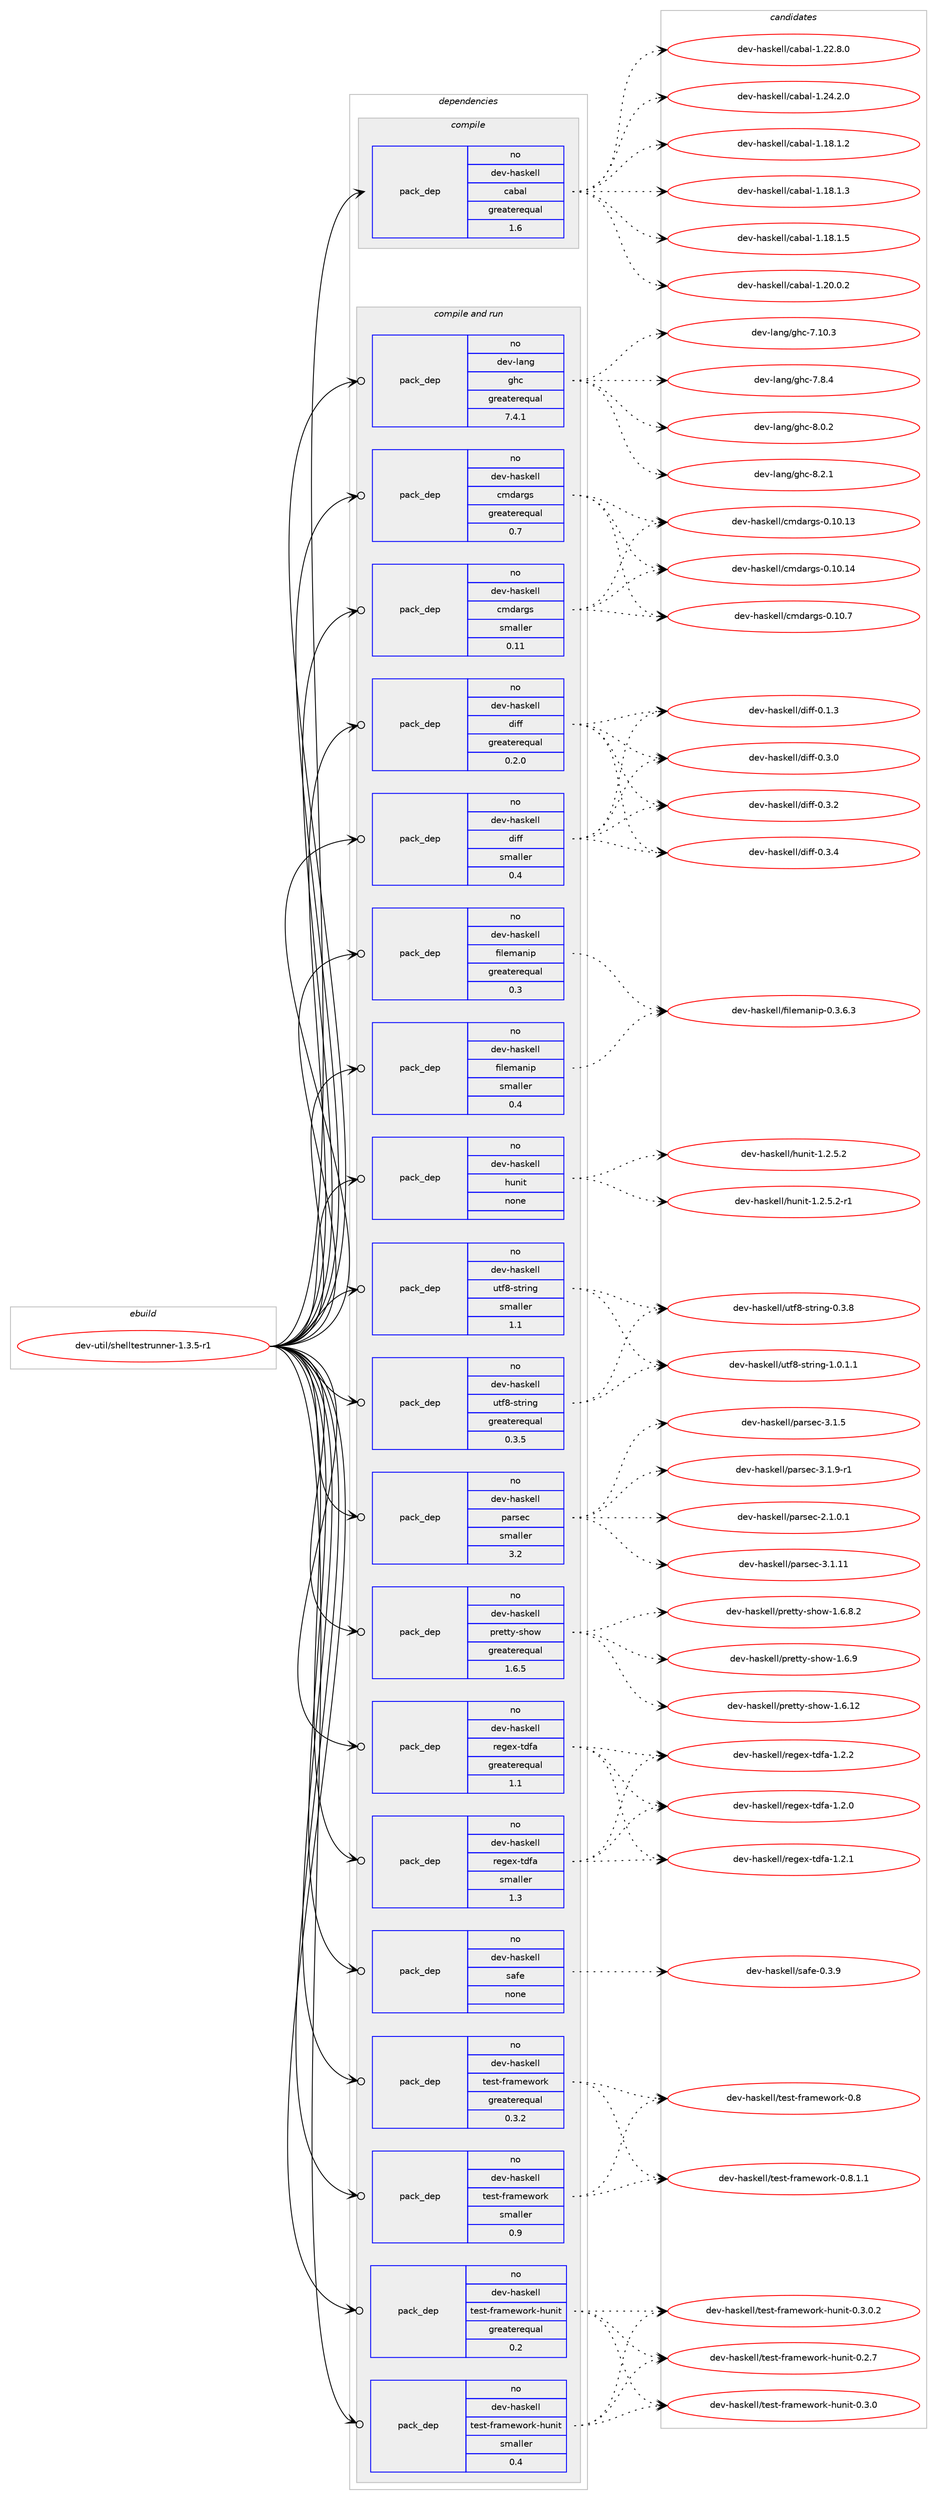 digraph prolog {

# *************
# Graph options
# *************

newrank=true;
concentrate=true;
compound=true;
graph [rankdir=LR,fontname=Helvetica,fontsize=10,ranksep=1.5];#, ranksep=2.5, nodesep=0.2];
edge  [arrowhead=vee];
node  [fontname=Helvetica,fontsize=10];

# **********
# The ebuild
# **********

subgraph cluster_leftcol {
color=gray;
rank=same;
label=<<i>ebuild</i>>;
id [label="dev-util/shelltestrunner-1.3.5-r1", color=red, width=4, href="../dev-util/shelltestrunner-1.3.5-r1.svg"];
}

# ****************
# The dependencies
# ****************

subgraph cluster_midcol {
color=gray;
label=<<i>dependencies</i>>;
subgraph cluster_compile {
fillcolor="#eeeeee";
style=filled;
label=<<i>compile</i>>;
subgraph pack205671 {
dependency288744 [label=<<TABLE BORDER="0" CELLBORDER="1" CELLSPACING="0" CELLPADDING="4" WIDTH="220"><TR><TD ROWSPAN="6" CELLPADDING="30">pack_dep</TD></TR><TR><TD WIDTH="110">no</TD></TR><TR><TD>dev-haskell</TD></TR><TR><TD>cabal</TD></TR><TR><TD>greaterequal</TD></TR><TR><TD>1.6</TD></TR></TABLE>>, shape=none, color=blue];
}
id:e -> dependency288744:w [weight=20,style="solid",arrowhead="vee"];
}
subgraph cluster_compileandrun {
fillcolor="#eeeeee";
style=filled;
label=<<i>compile and run</i>>;
subgraph pack205672 {
dependency288745 [label=<<TABLE BORDER="0" CELLBORDER="1" CELLSPACING="0" CELLPADDING="4" WIDTH="220"><TR><TD ROWSPAN="6" CELLPADDING="30">pack_dep</TD></TR><TR><TD WIDTH="110">no</TD></TR><TR><TD>dev-haskell</TD></TR><TR><TD>cmdargs</TD></TR><TR><TD>greaterequal</TD></TR><TR><TD>0.7</TD></TR></TABLE>>, shape=none, color=blue];
}
id:e -> dependency288745:w [weight=20,style="solid",arrowhead="odotvee"];
subgraph pack205673 {
dependency288746 [label=<<TABLE BORDER="0" CELLBORDER="1" CELLSPACING="0" CELLPADDING="4" WIDTH="220"><TR><TD ROWSPAN="6" CELLPADDING="30">pack_dep</TD></TR><TR><TD WIDTH="110">no</TD></TR><TR><TD>dev-haskell</TD></TR><TR><TD>cmdargs</TD></TR><TR><TD>smaller</TD></TR><TR><TD>0.11</TD></TR></TABLE>>, shape=none, color=blue];
}
id:e -> dependency288746:w [weight=20,style="solid",arrowhead="odotvee"];
subgraph pack205674 {
dependency288747 [label=<<TABLE BORDER="0" CELLBORDER="1" CELLSPACING="0" CELLPADDING="4" WIDTH="220"><TR><TD ROWSPAN="6" CELLPADDING="30">pack_dep</TD></TR><TR><TD WIDTH="110">no</TD></TR><TR><TD>dev-haskell</TD></TR><TR><TD>diff</TD></TR><TR><TD>greaterequal</TD></TR><TR><TD>0.2.0</TD></TR></TABLE>>, shape=none, color=blue];
}
id:e -> dependency288747:w [weight=20,style="solid",arrowhead="odotvee"];
subgraph pack205675 {
dependency288748 [label=<<TABLE BORDER="0" CELLBORDER="1" CELLSPACING="0" CELLPADDING="4" WIDTH="220"><TR><TD ROWSPAN="6" CELLPADDING="30">pack_dep</TD></TR><TR><TD WIDTH="110">no</TD></TR><TR><TD>dev-haskell</TD></TR><TR><TD>diff</TD></TR><TR><TD>smaller</TD></TR><TR><TD>0.4</TD></TR></TABLE>>, shape=none, color=blue];
}
id:e -> dependency288748:w [weight=20,style="solid",arrowhead="odotvee"];
subgraph pack205676 {
dependency288749 [label=<<TABLE BORDER="0" CELLBORDER="1" CELLSPACING="0" CELLPADDING="4" WIDTH="220"><TR><TD ROWSPAN="6" CELLPADDING="30">pack_dep</TD></TR><TR><TD WIDTH="110">no</TD></TR><TR><TD>dev-haskell</TD></TR><TR><TD>filemanip</TD></TR><TR><TD>greaterequal</TD></TR><TR><TD>0.3</TD></TR></TABLE>>, shape=none, color=blue];
}
id:e -> dependency288749:w [weight=20,style="solid",arrowhead="odotvee"];
subgraph pack205677 {
dependency288750 [label=<<TABLE BORDER="0" CELLBORDER="1" CELLSPACING="0" CELLPADDING="4" WIDTH="220"><TR><TD ROWSPAN="6" CELLPADDING="30">pack_dep</TD></TR><TR><TD WIDTH="110">no</TD></TR><TR><TD>dev-haskell</TD></TR><TR><TD>filemanip</TD></TR><TR><TD>smaller</TD></TR><TR><TD>0.4</TD></TR></TABLE>>, shape=none, color=blue];
}
id:e -> dependency288750:w [weight=20,style="solid",arrowhead="odotvee"];
subgraph pack205678 {
dependency288751 [label=<<TABLE BORDER="0" CELLBORDER="1" CELLSPACING="0" CELLPADDING="4" WIDTH="220"><TR><TD ROWSPAN="6" CELLPADDING="30">pack_dep</TD></TR><TR><TD WIDTH="110">no</TD></TR><TR><TD>dev-haskell</TD></TR><TR><TD>hunit</TD></TR><TR><TD>none</TD></TR><TR><TD></TD></TR></TABLE>>, shape=none, color=blue];
}
id:e -> dependency288751:w [weight=20,style="solid",arrowhead="odotvee"];
subgraph pack205679 {
dependency288752 [label=<<TABLE BORDER="0" CELLBORDER="1" CELLSPACING="0" CELLPADDING="4" WIDTH="220"><TR><TD ROWSPAN="6" CELLPADDING="30">pack_dep</TD></TR><TR><TD WIDTH="110">no</TD></TR><TR><TD>dev-haskell</TD></TR><TR><TD>parsec</TD></TR><TR><TD>smaller</TD></TR><TR><TD>3.2</TD></TR></TABLE>>, shape=none, color=blue];
}
id:e -> dependency288752:w [weight=20,style="solid",arrowhead="odotvee"];
subgraph pack205680 {
dependency288753 [label=<<TABLE BORDER="0" CELLBORDER="1" CELLSPACING="0" CELLPADDING="4" WIDTH="220"><TR><TD ROWSPAN="6" CELLPADDING="30">pack_dep</TD></TR><TR><TD WIDTH="110">no</TD></TR><TR><TD>dev-haskell</TD></TR><TR><TD>pretty-show</TD></TR><TR><TD>greaterequal</TD></TR><TR><TD>1.6.5</TD></TR></TABLE>>, shape=none, color=blue];
}
id:e -> dependency288753:w [weight=20,style="solid",arrowhead="odotvee"];
subgraph pack205681 {
dependency288754 [label=<<TABLE BORDER="0" CELLBORDER="1" CELLSPACING="0" CELLPADDING="4" WIDTH="220"><TR><TD ROWSPAN="6" CELLPADDING="30">pack_dep</TD></TR><TR><TD WIDTH="110">no</TD></TR><TR><TD>dev-haskell</TD></TR><TR><TD>regex-tdfa</TD></TR><TR><TD>greaterequal</TD></TR><TR><TD>1.1</TD></TR></TABLE>>, shape=none, color=blue];
}
id:e -> dependency288754:w [weight=20,style="solid",arrowhead="odotvee"];
subgraph pack205682 {
dependency288755 [label=<<TABLE BORDER="0" CELLBORDER="1" CELLSPACING="0" CELLPADDING="4" WIDTH="220"><TR><TD ROWSPAN="6" CELLPADDING="30">pack_dep</TD></TR><TR><TD WIDTH="110">no</TD></TR><TR><TD>dev-haskell</TD></TR><TR><TD>regex-tdfa</TD></TR><TR><TD>smaller</TD></TR><TR><TD>1.3</TD></TR></TABLE>>, shape=none, color=blue];
}
id:e -> dependency288755:w [weight=20,style="solid",arrowhead="odotvee"];
subgraph pack205683 {
dependency288756 [label=<<TABLE BORDER="0" CELLBORDER="1" CELLSPACING="0" CELLPADDING="4" WIDTH="220"><TR><TD ROWSPAN="6" CELLPADDING="30">pack_dep</TD></TR><TR><TD WIDTH="110">no</TD></TR><TR><TD>dev-haskell</TD></TR><TR><TD>safe</TD></TR><TR><TD>none</TD></TR><TR><TD></TD></TR></TABLE>>, shape=none, color=blue];
}
id:e -> dependency288756:w [weight=20,style="solid",arrowhead="odotvee"];
subgraph pack205684 {
dependency288757 [label=<<TABLE BORDER="0" CELLBORDER="1" CELLSPACING="0" CELLPADDING="4" WIDTH="220"><TR><TD ROWSPAN="6" CELLPADDING="30">pack_dep</TD></TR><TR><TD WIDTH="110">no</TD></TR><TR><TD>dev-haskell</TD></TR><TR><TD>test-framework</TD></TR><TR><TD>greaterequal</TD></TR><TR><TD>0.3.2</TD></TR></TABLE>>, shape=none, color=blue];
}
id:e -> dependency288757:w [weight=20,style="solid",arrowhead="odotvee"];
subgraph pack205685 {
dependency288758 [label=<<TABLE BORDER="0" CELLBORDER="1" CELLSPACING="0" CELLPADDING="4" WIDTH="220"><TR><TD ROWSPAN="6" CELLPADDING="30">pack_dep</TD></TR><TR><TD WIDTH="110">no</TD></TR><TR><TD>dev-haskell</TD></TR><TR><TD>test-framework</TD></TR><TR><TD>smaller</TD></TR><TR><TD>0.9</TD></TR></TABLE>>, shape=none, color=blue];
}
id:e -> dependency288758:w [weight=20,style="solid",arrowhead="odotvee"];
subgraph pack205686 {
dependency288759 [label=<<TABLE BORDER="0" CELLBORDER="1" CELLSPACING="0" CELLPADDING="4" WIDTH="220"><TR><TD ROWSPAN="6" CELLPADDING="30">pack_dep</TD></TR><TR><TD WIDTH="110">no</TD></TR><TR><TD>dev-haskell</TD></TR><TR><TD>test-framework-hunit</TD></TR><TR><TD>greaterequal</TD></TR><TR><TD>0.2</TD></TR></TABLE>>, shape=none, color=blue];
}
id:e -> dependency288759:w [weight=20,style="solid",arrowhead="odotvee"];
subgraph pack205687 {
dependency288760 [label=<<TABLE BORDER="0" CELLBORDER="1" CELLSPACING="0" CELLPADDING="4" WIDTH="220"><TR><TD ROWSPAN="6" CELLPADDING="30">pack_dep</TD></TR><TR><TD WIDTH="110">no</TD></TR><TR><TD>dev-haskell</TD></TR><TR><TD>test-framework-hunit</TD></TR><TR><TD>smaller</TD></TR><TR><TD>0.4</TD></TR></TABLE>>, shape=none, color=blue];
}
id:e -> dependency288760:w [weight=20,style="solid",arrowhead="odotvee"];
subgraph pack205688 {
dependency288761 [label=<<TABLE BORDER="0" CELLBORDER="1" CELLSPACING="0" CELLPADDING="4" WIDTH="220"><TR><TD ROWSPAN="6" CELLPADDING="30">pack_dep</TD></TR><TR><TD WIDTH="110">no</TD></TR><TR><TD>dev-haskell</TD></TR><TR><TD>utf8-string</TD></TR><TR><TD>greaterequal</TD></TR><TR><TD>0.3.5</TD></TR></TABLE>>, shape=none, color=blue];
}
id:e -> dependency288761:w [weight=20,style="solid",arrowhead="odotvee"];
subgraph pack205689 {
dependency288762 [label=<<TABLE BORDER="0" CELLBORDER="1" CELLSPACING="0" CELLPADDING="4" WIDTH="220"><TR><TD ROWSPAN="6" CELLPADDING="30">pack_dep</TD></TR><TR><TD WIDTH="110">no</TD></TR><TR><TD>dev-haskell</TD></TR><TR><TD>utf8-string</TD></TR><TR><TD>smaller</TD></TR><TR><TD>1.1</TD></TR></TABLE>>, shape=none, color=blue];
}
id:e -> dependency288762:w [weight=20,style="solid",arrowhead="odotvee"];
subgraph pack205690 {
dependency288763 [label=<<TABLE BORDER="0" CELLBORDER="1" CELLSPACING="0" CELLPADDING="4" WIDTH="220"><TR><TD ROWSPAN="6" CELLPADDING="30">pack_dep</TD></TR><TR><TD WIDTH="110">no</TD></TR><TR><TD>dev-lang</TD></TR><TR><TD>ghc</TD></TR><TR><TD>greaterequal</TD></TR><TR><TD>7.4.1</TD></TR></TABLE>>, shape=none, color=blue];
}
id:e -> dependency288763:w [weight=20,style="solid",arrowhead="odotvee"];
}
subgraph cluster_run {
fillcolor="#eeeeee";
style=filled;
label=<<i>run</i>>;
}
}

# **************
# The candidates
# **************

subgraph cluster_choices {
rank=same;
color=gray;
label=<<i>candidates</i>>;

subgraph choice205671 {
color=black;
nodesep=1;
choice10010111845104971151071011081084799979897108454946495646494650 [label="dev-haskell/cabal-1.18.1.2", color=red, width=4,href="../dev-haskell/cabal-1.18.1.2.svg"];
choice10010111845104971151071011081084799979897108454946495646494651 [label="dev-haskell/cabal-1.18.1.3", color=red, width=4,href="../dev-haskell/cabal-1.18.1.3.svg"];
choice10010111845104971151071011081084799979897108454946495646494653 [label="dev-haskell/cabal-1.18.1.5", color=red, width=4,href="../dev-haskell/cabal-1.18.1.5.svg"];
choice10010111845104971151071011081084799979897108454946504846484650 [label="dev-haskell/cabal-1.20.0.2", color=red, width=4,href="../dev-haskell/cabal-1.20.0.2.svg"];
choice10010111845104971151071011081084799979897108454946505046564648 [label="dev-haskell/cabal-1.22.8.0", color=red, width=4,href="../dev-haskell/cabal-1.22.8.0.svg"];
choice10010111845104971151071011081084799979897108454946505246504648 [label="dev-haskell/cabal-1.24.2.0", color=red, width=4,href="../dev-haskell/cabal-1.24.2.0.svg"];
dependency288744:e -> choice10010111845104971151071011081084799979897108454946495646494650:w [style=dotted,weight="100"];
dependency288744:e -> choice10010111845104971151071011081084799979897108454946495646494651:w [style=dotted,weight="100"];
dependency288744:e -> choice10010111845104971151071011081084799979897108454946495646494653:w [style=dotted,weight="100"];
dependency288744:e -> choice10010111845104971151071011081084799979897108454946504846484650:w [style=dotted,weight="100"];
dependency288744:e -> choice10010111845104971151071011081084799979897108454946505046564648:w [style=dotted,weight="100"];
dependency288744:e -> choice10010111845104971151071011081084799979897108454946505246504648:w [style=dotted,weight="100"];
}
subgraph choice205672 {
color=black;
nodesep=1;
choice10010111845104971151071011081084799109100971141031154548464948464951 [label="dev-haskell/cmdargs-0.10.13", color=red, width=4,href="../dev-haskell/cmdargs-0.10.13.svg"];
choice10010111845104971151071011081084799109100971141031154548464948464952 [label="dev-haskell/cmdargs-0.10.14", color=red, width=4,href="../dev-haskell/cmdargs-0.10.14.svg"];
choice100101118451049711510710110810847991091009711410311545484649484655 [label="dev-haskell/cmdargs-0.10.7", color=red, width=4,href="../dev-haskell/cmdargs-0.10.7.svg"];
dependency288745:e -> choice10010111845104971151071011081084799109100971141031154548464948464951:w [style=dotted,weight="100"];
dependency288745:e -> choice10010111845104971151071011081084799109100971141031154548464948464952:w [style=dotted,weight="100"];
dependency288745:e -> choice100101118451049711510710110810847991091009711410311545484649484655:w [style=dotted,weight="100"];
}
subgraph choice205673 {
color=black;
nodesep=1;
choice10010111845104971151071011081084799109100971141031154548464948464951 [label="dev-haskell/cmdargs-0.10.13", color=red, width=4,href="../dev-haskell/cmdargs-0.10.13.svg"];
choice10010111845104971151071011081084799109100971141031154548464948464952 [label="dev-haskell/cmdargs-0.10.14", color=red, width=4,href="../dev-haskell/cmdargs-0.10.14.svg"];
choice100101118451049711510710110810847991091009711410311545484649484655 [label="dev-haskell/cmdargs-0.10.7", color=red, width=4,href="../dev-haskell/cmdargs-0.10.7.svg"];
dependency288746:e -> choice10010111845104971151071011081084799109100971141031154548464948464951:w [style=dotted,weight="100"];
dependency288746:e -> choice10010111845104971151071011081084799109100971141031154548464948464952:w [style=dotted,weight="100"];
dependency288746:e -> choice100101118451049711510710110810847991091009711410311545484649484655:w [style=dotted,weight="100"];
}
subgraph choice205674 {
color=black;
nodesep=1;
choice100101118451049711510710110810847100105102102454846494651 [label="dev-haskell/diff-0.1.3", color=red, width=4,href="../dev-haskell/diff-0.1.3.svg"];
choice100101118451049711510710110810847100105102102454846514648 [label="dev-haskell/diff-0.3.0", color=red, width=4,href="../dev-haskell/diff-0.3.0.svg"];
choice100101118451049711510710110810847100105102102454846514650 [label="dev-haskell/diff-0.3.2", color=red, width=4,href="../dev-haskell/diff-0.3.2.svg"];
choice100101118451049711510710110810847100105102102454846514652 [label="dev-haskell/diff-0.3.4", color=red, width=4,href="../dev-haskell/diff-0.3.4.svg"];
dependency288747:e -> choice100101118451049711510710110810847100105102102454846494651:w [style=dotted,weight="100"];
dependency288747:e -> choice100101118451049711510710110810847100105102102454846514648:w [style=dotted,weight="100"];
dependency288747:e -> choice100101118451049711510710110810847100105102102454846514650:w [style=dotted,weight="100"];
dependency288747:e -> choice100101118451049711510710110810847100105102102454846514652:w [style=dotted,weight="100"];
}
subgraph choice205675 {
color=black;
nodesep=1;
choice100101118451049711510710110810847100105102102454846494651 [label="dev-haskell/diff-0.1.3", color=red, width=4,href="../dev-haskell/diff-0.1.3.svg"];
choice100101118451049711510710110810847100105102102454846514648 [label="dev-haskell/diff-0.3.0", color=red, width=4,href="../dev-haskell/diff-0.3.0.svg"];
choice100101118451049711510710110810847100105102102454846514650 [label="dev-haskell/diff-0.3.2", color=red, width=4,href="../dev-haskell/diff-0.3.2.svg"];
choice100101118451049711510710110810847100105102102454846514652 [label="dev-haskell/diff-0.3.4", color=red, width=4,href="../dev-haskell/diff-0.3.4.svg"];
dependency288748:e -> choice100101118451049711510710110810847100105102102454846494651:w [style=dotted,weight="100"];
dependency288748:e -> choice100101118451049711510710110810847100105102102454846514648:w [style=dotted,weight="100"];
dependency288748:e -> choice100101118451049711510710110810847100105102102454846514650:w [style=dotted,weight="100"];
dependency288748:e -> choice100101118451049711510710110810847100105102102454846514652:w [style=dotted,weight="100"];
}
subgraph choice205676 {
color=black;
nodesep=1;
choice100101118451049711510710110810847102105108101109971101051124548465146544651 [label="dev-haskell/filemanip-0.3.6.3", color=red, width=4,href="../dev-haskell/filemanip-0.3.6.3.svg"];
dependency288749:e -> choice100101118451049711510710110810847102105108101109971101051124548465146544651:w [style=dotted,weight="100"];
}
subgraph choice205677 {
color=black;
nodesep=1;
choice100101118451049711510710110810847102105108101109971101051124548465146544651 [label="dev-haskell/filemanip-0.3.6.3", color=red, width=4,href="../dev-haskell/filemanip-0.3.6.3.svg"];
dependency288750:e -> choice100101118451049711510710110810847102105108101109971101051124548465146544651:w [style=dotted,weight="100"];
}
subgraph choice205678 {
color=black;
nodesep=1;
choice1001011184510497115107101108108471041171101051164549465046534650 [label="dev-haskell/hunit-1.2.5.2", color=red, width=4,href="../dev-haskell/hunit-1.2.5.2.svg"];
choice10010111845104971151071011081084710411711010511645494650465346504511449 [label="dev-haskell/hunit-1.2.5.2-r1", color=red, width=4,href="../dev-haskell/hunit-1.2.5.2-r1.svg"];
dependency288751:e -> choice1001011184510497115107101108108471041171101051164549465046534650:w [style=dotted,weight="100"];
dependency288751:e -> choice10010111845104971151071011081084710411711010511645494650465346504511449:w [style=dotted,weight="100"];
}
subgraph choice205679 {
color=black;
nodesep=1;
choice10010111845104971151071011081084711297114115101994550464946484649 [label="dev-haskell/parsec-2.1.0.1", color=red, width=4,href="../dev-haskell/parsec-2.1.0.1.svg"];
choice100101118451049711510710110810847112971141151019945514649464949 [label="dev-haskell/parsec-3.1.11", color=red, width=4,href="../dev-haskell/parsec-3.1.11.svg"];
choice1001011184510497115107101108108471129711411510199455146494653 [label="dev-haskell/parsec-3.1.5", color=red, width=4,href="../dev-haskell/parsec-3.1.5.svg"];
choice10010111845104971151071011081084711297114115101994551464946574511449 [label="dev-haskell/parsec-3.1.9-r1", color=red, width=4,href="../dev-haskell/parsec-3.1.9-r1.svg"];
dependency288752:e -> choice10010111845104971151071011081084711297114115101994550464946484649:w [style=dotted,weight="100"];
dependency288752:e -> choice100101118451049711510710110810847112971141151019945514649464949:w [style=dotted,weight="100"];
dependency288752:e -> choice1001011184510497115107101108108471129711411510199455146494653:w [style=dotted,weight="100"];
dependency288752:e -> choice10010111845104971151071011081084711297114115101994551464946574511449:w [style=dotted,weight="100"];
}
subgraph choice205680 {
color=black;
nodesep=1;
choice1001011184510497115107101108108471121141011161161214511510411111945494654464950 [label="dev-haskell/pretty-show-1.6.12", color=red, width=4,href="../dev-haskell/pretty-show-1.6.12.svg"];
choice100101118451049711510710110810847112114101116116121451151041111194549465446564650 [label="dev-haskell/pretty-show-1.6.8.2", color=red, width=4,href="../dev-haskell/pretty-show-1.6.8.2.svg"];
choice10010111845104971151071011081084711211410111611612145115104111119454946544657 [label="dev-haskell/pretty-show-1.6.9", color=red, width=4,href="../dev-haskell/pretty-show-1.6.9.svg"];
dependency288753:e -> choice1001011184510497115107101108108471121141011161161214511510411111945494654464950:w [style=dotted,weight="100"];
dependency288753:e -> choice100101118451049711510710110810847112114101116116121451151041111194549465446564650:w [style=dotted,weight="100"];
dependency288753:e -> choice10010111845104971151071011081084711211410111611612145115104111119454946544657:w [style=dotted,weight="100"];
}
subgraph choice205681 {
color=black;
nodesep=1;
choice1001011184510497115107101108108471141011031011204511610010297454946504648 [label="dev-haskell/regex-tdfa-1.2.0", color=red, width=4,href="../dev-haskell/regex-tdfa-1.2.0.svg"];
choice1001011184510497115107101108108471141011031011204511610010297454946504649 [label="dev-haskell/regex-tdfa-1.2.1", color=red, width=4,href="../dev-haskell/regex-tdfa-1.2.1.svg"];
choice1001011184510497115107101108108471141011031011204511610010297454946504650 [label="dev-haskell/regex-tdfa-1.2.2", color=red, width=4,href="../dev-haskell/regex-tdfa-1.2.2.svg"];
dependency288754:e -> choice1001011184510497115107101108108471141011031011204511610010297454946504648:w [style=dotted,weight="100"];
dependency288754:e -> choice1001011184510497115107101108108471141011031011204511610010297454946504649:w [style=dotted,weight="100"];
dependency288754:e -> choice1001011184510497115107101108108471141011031011204511610010297454946504650:w [style=dotted,weight="100"];
}
subgraph choice205682 {
color=black;
nodesep=1;
choice1001011184510497115107101108108471141011031011204511610010297454946504648 [label="dev-haskell/regex-tdfa-1.2.0", color=red, width=4,href="../dev-haskell/regex-tdfa-1.2.0.svg"];
choice1001011184510497115107101108108471141011031011204511610010297454946504649 [label="dev-haskell/regex-tdfa-1.2.1", color=red, width=4,href="../dev-haskell/regex-tdfa-1.2.1.svg"];
choice1001011184510497115107101108108471141011031011204511610010297454946504650 [label="dev-haskell/regex-tdfa-1.2.2", color=red, width=4,href="../dev-haskell/regex-tdfa-1.2.2.svg"];
dependency288755:e -> choice1001011184510497115107101108108471141011031011204511610010297454946504648:w [style=dotted,weight="100"];
dependency288755:e -> choice1001011184510497115107101108108471141011031011204511610010297454946504649:w [style=dotted,weight="100"];
dependency288755:e -> choice1001011184510497115107101108108471141011031011204511610010297454946504650:w [style=dotted,weight="100"];
}
subgraph choice205683 {
color=black;
nodesep=1;
choice10010111845104971151071011081084711597102101454846514657 [label="dev-haskell/safe-0.3.9", color=red, width=4,href="../dev-haskell/safe-0.3.9.svg"];
dependency288756:e -> choice10010111845104971151071011081084711597102101454846514657:w [style=dotted,weight="100"];
}
subgraph choice205684 {
color=black;
nodesep=1;
choice100101118451049711510710110810847116101115116451021149710910111911111410745484656 [label="dev-haskell/test-framework-0.8", color=red, width=4,href="../dev-haskell/test-framework-0.8.svg"];
choice10010111845104971151071011081084711610111511645102114971091011191111141074548465646494649 [label="dev-haskell/test-framework-0.8.1.1", color=red, width=4,href="../dev-haskell/test-framework-0.8.1.1.svg"];
dependency288757:e -> choice100101118451049711510710110810847116101115116451021149710910111911111410745484656:w [style=dotted,weight="100"];
dependency288757:e -> choice10010111845104971151071011081084711610111511645102114971091011191111141074548465646494649:w [style=dotted,weight="100"];
}
subgraph choice205685 {
color=black;
nodesep=1;
choice100101118451049711510710110810847116101115116451021149710910111911111410745484656 [label="dev-haskell/test-framework-0.8", color=red, width=4,href="../dev-haskell/test-framework-0.8.svg"];
choice10010111845104971151071011081084711610111511645102114971091011191111141074548465646494649 [label="dev-haskell/test-framework-0.8.1.1", color=red, width=4,href="../dev-haskell/test-framework-0.8.1.1.svg"];
dependency288758:e -> choice100101118451049711510710110810847116101115116451021149710910111911111410745484656:w [style=dotted,weight="100"];
dependency288758:e -> choice10010111845104971151071011081084711610111511645102114971091011191111141074548465646494649:w [style=dotted,weight="100"];
}
subgraph choice205686 {
color=black;
nodesep=1;
choice100101118451049711510710110810847116101115116451021149710910111911111410745104117110105116454846504655 [label="dev-haskell/test-framework-hunit-0.2.7", color=red, width=4,href="../dev-haskell/test-framework-hunit-0.2.7.svg"];
choice100101118451049711510710110810847116101115116451021149710910111911111410745104117110105116454846514648 [label="dev-haskell/test-framework-hunit-0.3.0", color=red, width=4,href="../dev-haskell/test-framework-hunit-0.3.0.svg"];
choice1001011184510497115107101108108471161011151164510211497109101119111114107451041171101051164548465146484650 [label="dev-haskell/test-framework-hunit-0.3.0.2", color=red, width=4,href="../dev-haskell/test-framework-hunit-0.3.0.2.svg"];
dependency288759:e -> choice100101118451049711510710110810847116101115116451021149710910111911111410745104117110105116454846504655:w [style=dotted,weight="100"];
dependency288759:e -> choice100101118451049711510710110810847116101115116451021149710910111911111410745104117110105116454846514648:w [style=dotted,weight="100"];
dependency288759:e -> choice1001011184510497115107101108108471161011151164510211497109101119111114107451041171101051164548465146484650:w [style=dotted,weight="100"];
}
subgraph choice205687 {
color=black;
nodesep=1;
choice100101118451049711510710110810847116101115116451021149710910111911111410745104117110105116454846504655 [label="dev-haskell/test-framework-hunit-0.2.7", color=red, width=4,href="../dev-haskell/test-framework-hunit-0.2.7.svg"];
choice100101118451049711510710110810847116101115116451021149710910111911111410745104117110105116454846514648 [label="dev-haskell/test-framework-hunit-0.3.0", color=red, width=4,href="../dev-haskell/test-framework-hunit-0.3.0.svg"];
choice1001011184510497115107101108108471161011151164510211497109101119111114107451041171101051164548465146484650 [label="dev-haskell/test-framework-hunit-0.3.0.2", color=red, width=4,href="../dev-haskell/test-framework-hunit-0.3.0.2.svg"];
dependency288760:e -> choice100101118451049711510710110810847116101115116451021149710910111911111410745104117110105116454846504655:w [style=dotted,weight="100"];
dependency288760:e -> choice100101118451049711510710110810847116101115116451021149710910111911111410745104117110105116454846514648:w [style=dotted,weight="100"];
dependency288760:e -> choice1001011184510497115107101108108471161011151164510211497109101119111114107451041171101051164548465146484650:w [style=dotted,weight="100"];
}
subgraph choice205688 {
color=black;
nodesep=1;
choice1001011184510497115107101108108471171161025645115116114105110103454846514656 [label="dev-haskell/utf8-string-0.3.8", color=red, width=4,href="../dev-haskell/utf8-string-0.3.8.svg"];
choice10010111845104971151071011081084711711610256451151161141051101034549464846494649 [label="dev-haskell/utf8-string-1.0.1.1", color=red, width=4,href="../dev-haskell/utf8-string-1.0.1.1.svg"];
dependency288761:e -> choice1001011184510497115107101108108471171161025645115116114105110103454846514656:w [style=dotted,weight="100"];
dependency288761:e -> choice10010111845104971151071011081084711711610256451151161141051101034549464846494649:w [style=dotted,weight="100"];
}
subgraph choice205689 {
color=black;
nodesep=1;
choice1001011184510497115107101108108471171161025645115116114105110103454846514656 [label="dev-haskell/utf8-string-0.3.8", color=red, width=4,href="../dev-haskell/utf8-string-0.3.8.svg"];
choice10010111845104971151071011081084711711610256451151161141051101034549464846494649 [label="dev-haskell/utf8-string-1.0.1.1", color=red, width=4,href="../dev-haskell/utf8-string-1.0.1.1.svg"];
dependency288762:e -> choice1001011184510497115107101108108471171161025645115116114105110103454846514656:w [style=dotted,weight="100"];
dependency288762:e -> choice10010111845104971151071011081084711711610256451151161141051101034549464846494649:w [style=dotted,weight="100"];
}
subgraph choice205690 {
color=black;
nodesep=1;
choice1001011184510897110103471031049945554649484651 [label="dev-lang/ghc-7.10.3", color=red, width=4,href="../dev-lang/ghc-7.10.3.svg"];
choice10010111845108971101034710310499455546564652 [label="dev-lang/ghc-7.8.4", color=red, width=4,href="../dev-lang/ghc-7.8.4.svg"];
choice10010111845108971101034710310499455646484650 [label="dev-lang/ghc-8.0.2", color=red, width=4,href="../dev-lang/ghc-8.0.2.svg"];
choice10010111845108971101034710310499455646504649 [label="dev-lang/ghc-8.2.1", color=red, width=4,href="../dev-lang/ghc-8.2.1.svg"];
dependency288763:e -> choice1001011184510897110103471031049945554649484651:w [style=dotted,weight="100"];
dependency288763:e -> choice10010111845108971101034710310499455546564652:w [style=dotted,weight="100"];
dependency288763:e -> choice10010111845108971101034710310499455646484650:w [style=dotted,weight="100"];
dependency288763:e -> choice10010111845108971101034710310499455646504649:w [style=dotted,weight="100"];
}
}

}
